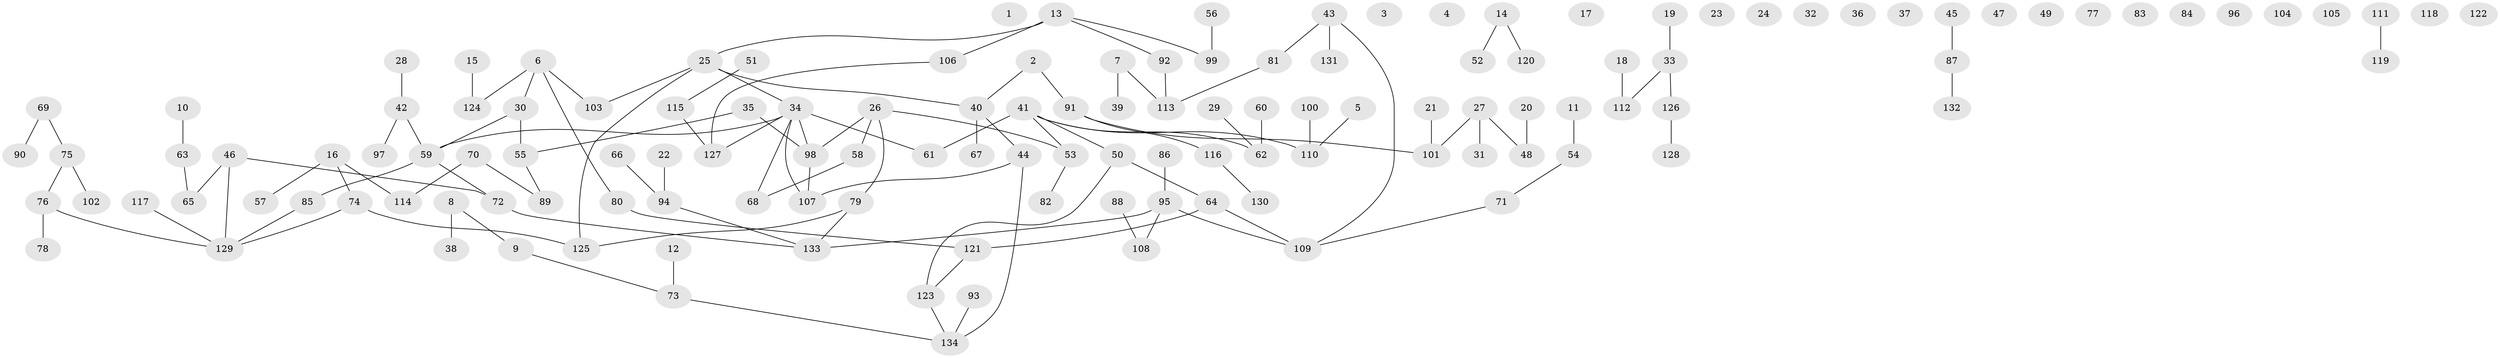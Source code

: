 // coarse degree distribution, {4: 0.13513513513513514, 5: 0.04054054054054054, 6: 0.013513513513513514, 2: 0.33783783783783783, 1: 0.2972972972972973, 3: 0.17567567567567569}
// Generated by graph-tools (version 1.1) at 2025/35/03/04/25 23:35:56]
// undirected, 134 vertices, 127 edges
graph export_dot {
  node [color=gray90,style=filled];
  1;
  2;
  3;
  4;
  5;
  6;
  7;
  8;
  9;
  10;
  11;
  12;
  13;
  14;
  15;
  16;
  17;
  18;
  19;
  20;
  21;
  22;
  23;
  24;
  25;
  26;
  27;
  28;
  29;
  30;
  31;
  32;
  33;
  34;
  35;
  36;
  37;
  38;
  39;
  40;
  41;
  42;
  43;
  44;
  45;
  46;
  47;
  48;
  49;
  50;
  51;
  52;
  53;
  54;
  55;
  56;
  57;
  58;
  59;
  60;
  61;
  62;
  63;
  64;
  65;
  66;
  67;
  68;
  69;
  70;
  71;
  72;
  73;
  74;
  75;
  76;
  77;
  78;
  79;
  80;
  81;
  82;
  83;
  84;
  85;
  86;
  87;
  88;
  89;
  90;
  91;
  92;
  93;
  94;
  95;
  96;
  97;
  98;
  99;
  100;
  101;
  102;
  103;
  104;
  105;
  106;
  107;
  108;
  109;
  110;
  111;
  112;
  113;
  114;
  115;
  116;
  117;
  118;
  119;
  120;
  121;
  122;
  123;
  124;
  125;
  126;
  127;
  128;
  129;
  130;
  131;
  132;
  133;
  134;
  2 -- 40;
  2 -- 91;
  5 -- 110;
  6 -- 30;
  6 -- 80;
  6 -- 103;
  6 -- 124;
  7 -- 39;
  7 -- 113;
  8 -- 9;
  8 -- 38;
  9 -- 73;
  10 -- 63;
  11 -- 54;
  12 -- 73;
  13 -- 25;
  13 -- 92;
  13 -- 99;
  13 -- 106;
  14 -- 52;
  14 -- 120;
  15 -- 124;
  16 -- 57;
  16 -- 74;
  16 -- 114;
  18 -- 112;
  19 -- 33;
  20 -- 48;
  21 -- 101;
  22 -- 94;
  25 -- 34;
  25 -- 40;
  25 -- 103;
  25 -- 125;
  26 -- 53;
  26 -- 58;
  26 -- 79;
  26 -- 98;
  27 -- 31;
  27 -- 48;
  27 -- 101;
  28 -- 42;
  29 -- 62;
  30 -- 55;
  30 -- 59;
  33 -- 112;
  33 -- 126;
  34 -- 59;
  34 -- 61;
  34 -- 68;
  34 -- 98;
  34 -- 107;
  34 -- 127;
  35 -- 55;
  35 -- 98;
  40 -- 44;
  40 -- 67;
  41 -- 50;
  41 -- 53;
  41 -- 61;
  41 -- 62;
  41 -- 110;
  42 -- 59;
  42 -- 97;
  43 -- 81;
  43 -- 109;
  43 -- 131;
  44 -- 107;
  44 -- 134;
  45 -- 87;
  46 -- 65;
  46 -- 72;
  46 -- 129;
  50 -- 64;
  50 -- 123;
  51 -- 115;
  53 -- 82;
  54 -- 71;
  55 -- 89;
  56 -- 99;
  58 -- 68;
  59 -- 72;
  59 -- 85;
  60 -- 62;
  63 -- 65;
  64 -- 109;
  64 -- 121;
  66 -- 94;
  69 -- 75;
  69 -- 90;
  70 -- 89;
  70 -- 114;
  71 -- 109;
  72 -- 133;
  73 -- 134;
  74 -- 125;
  74 -- 129;
  75 -- 76;
  75 -- 102;
  76 -- 78;
  76 -- 129;
  79 -- 125;
  79 -- 133;
  80 -- 121;
  81 -- 113;
  85 -- 129;
  86 -- 95;
  87 -- 132;
  88 -- 108;
  91 -- 101;
  91 -- 116;
  92 -- 113;
  93 -- 134;
  94 -- 133;
  95 -- 108;
  95 -- 109;
  95 -- 133;
  98 -- 107;
  100 -- 110;
  106 -- 127;
  111 -- 119;
  115 -- 127;
  116 -- 130;
  117 -- 129;
  121 -- 123;
  123 -- 134;
  126 -- 128;
}
